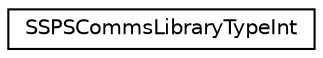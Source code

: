 digraph "Graphical Class Hierarchy"
{
  edge [fontname="Helvetica",fontsize="10",labelfontname="Helvetica",labelfontsize="10"];
  node [fontname="Helvetica",fontsize="10",shape=record];
  rankdir="LR";
  Node1 [label="SSPSCommsLibraryTypeInt",height=0.2,width=0.4,color="black", fillcolor="white", style="filled",URL="$struct_s_s_p_s_comms_library_type_int.html",tooltip="Current, minimum and maximum values for an editable library item of type int. "];
}
